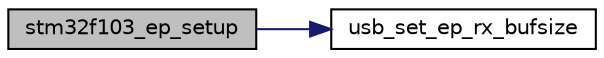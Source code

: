 digraph "stm32f103_ep_setup"
{
  edge [fontname="Helvetica",fontsize="10",labelfontname="Helvetica",labelfontsize="10"];
  node [fontname="Helvetica",fontsize="10",shape=record];
  rankdir="LR";
  Node1 [label="stm32f103_ep_setup",height=0.2,width=0.4,color="black", fillcolor="grey75", style="filled", fontcolor="black"];
  Node1 -> Node2 [color="midnightblue",fontsize="10",style="solid",fontname="Helvetica"];
  Node2 [label="usb_set_ep_rx_bufsize",height=0.2,width=0.4,color="black", fillcolor="white", style="filled",URL="$usb__f103_8c.html#a5f29b274550ac5fd30f1d2eb90548fa8",tooltip="Set the receive buffer size for a given USB endpoint. "];
}
